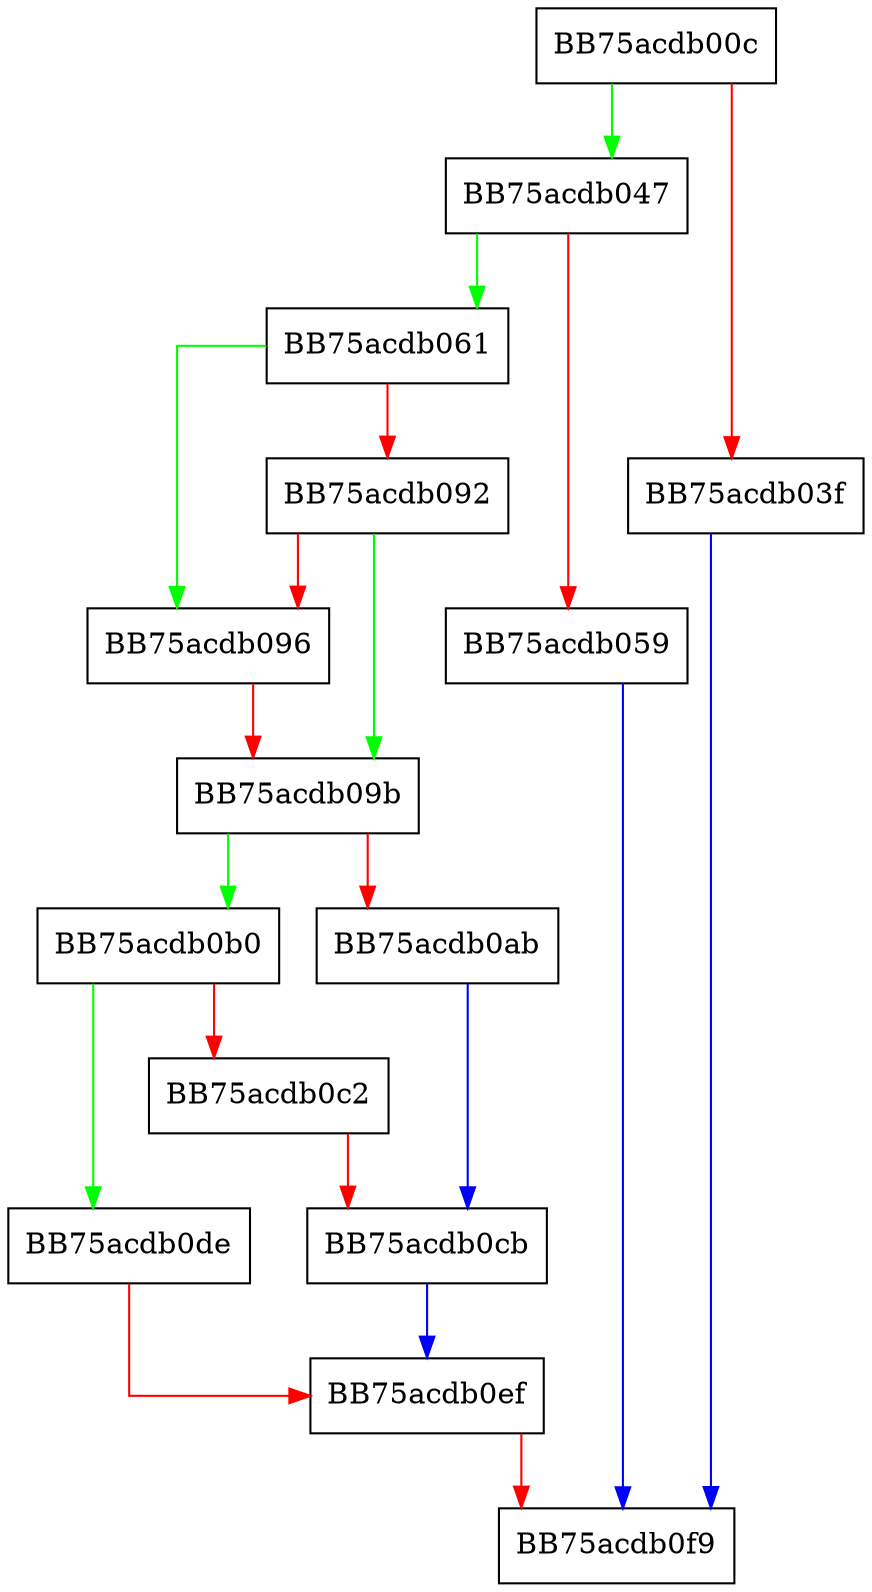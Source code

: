 digraph AddRebootRegistryRemoval {
  node [shape="box"];
  graph [splines=ortho];
  BB75acdb00c -> BB75acdb047 [color="green"];
  BB75acdb00c -> BB75acdb03f [color="red"];
  BB75acdb03f -> BB75acdb0f9 [color="blue"];
  BB75acdb047 -> BB75acdb061 [color="green"];
  BB75acdb047 -> BB75acdb059 [color="red"];
  BB75acdb059 -> BB75acdb0f9 [color="blue"];
  BB75acdb061 -> BB75acdb096 [color="green"];
  BB75acdb061 -> BB75acdb092 [color="red"];
  BB75acdb092 -> BB75acdb09b [color="green"];
  BB75acdb092 -> BB75acdb096 [color="red"];
  BB75acdb096 -> BB75acdb09b [color="red"];
  BB75acdb09b -> BB75acdb0b0 [color="green"];
  BB75acdb09b -> BB75acdb0ab [color="red"];
  BB75acdb0ab -> BB75acdb0cb [color="blue"];
  BB75acdb0b0 -> BB75acdb0de [color="green"];
  BB75acdb0b0 -> BB75acdb0c2 [color="red"];
  BB75acdb0c2 -> BB75acdb0cb [color="red"];
  BB75acdb0cb -> BB75acdb0ef [color="blue"];
  BB75acdb0de -> BB75acdb0ef [color="red"];
  BB75acdb0ef -> BB75acdb0f9 [color="red"];
}